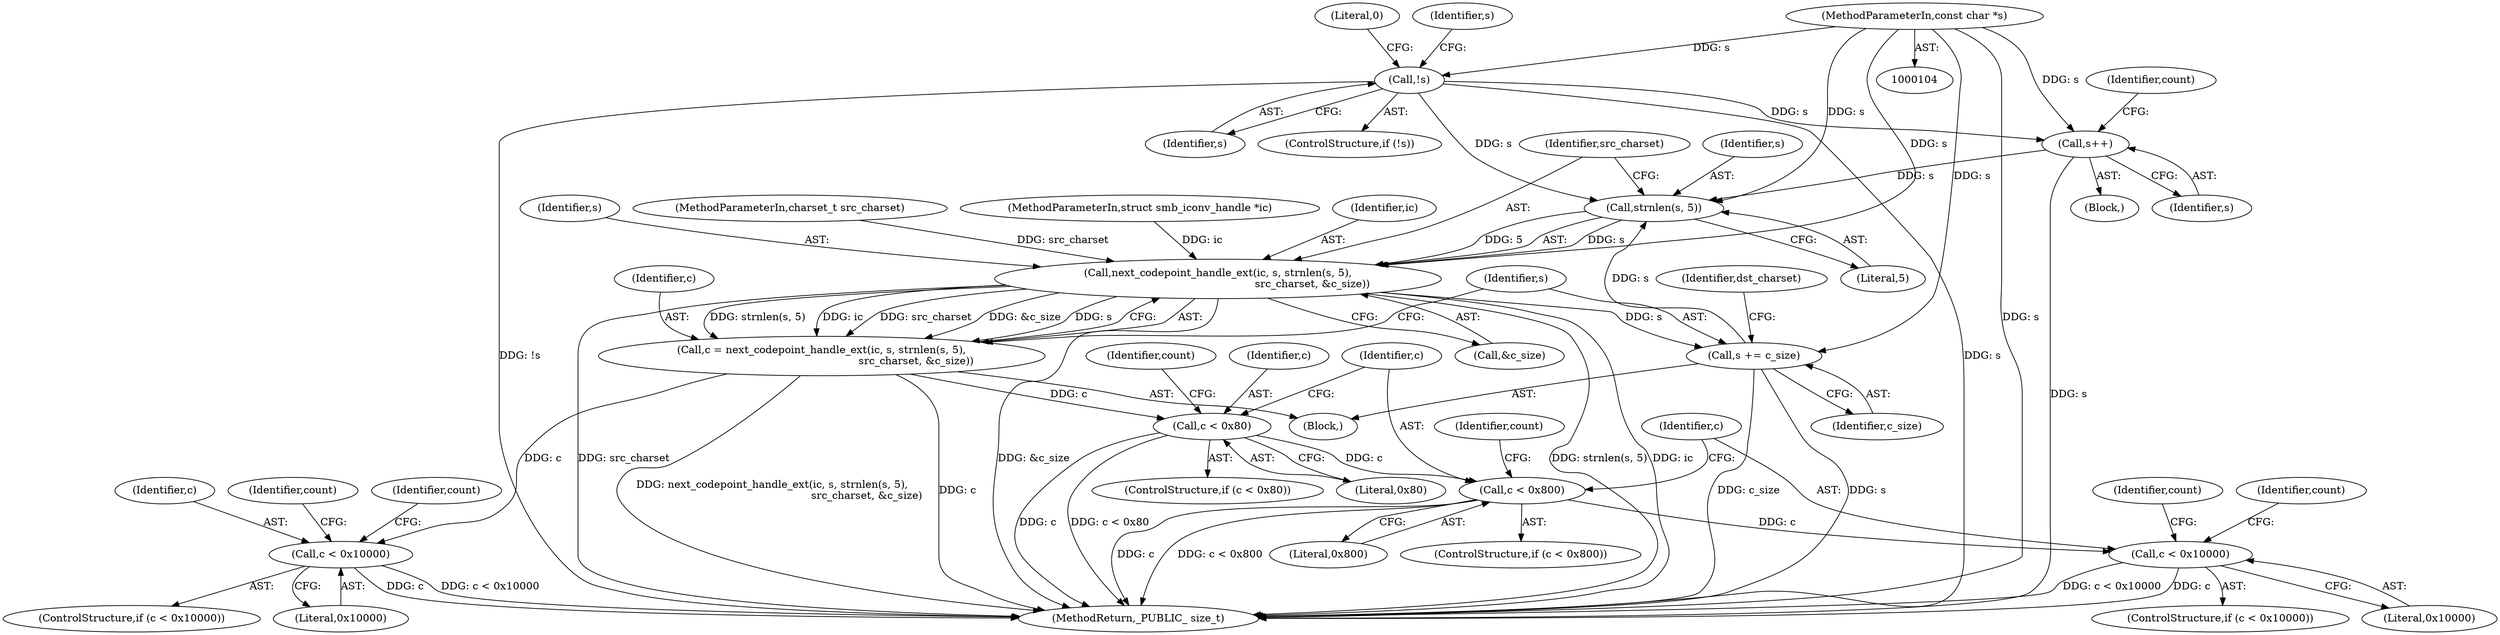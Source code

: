 digraph "0_samba_ba5dbda6d0174a59d221c45cca52ecd232820d48_0@pointer" {
"1000150" [label="(Call,s++)"];
"1000133" [label="(Call,!s)"];
"1000106" [label="(MethodParameterIn,const char *s)"];
"1000172" [label="(Call,strnlen(s, 5))"];
"1000169" [label="(Call,next_codepoint_handle_ext(ic, s, strnlen(s, 5),\n                                                         src_charset, &c_size))"];
"1000167" [label="(Call,c = next_codepoint_handle_ext(ic, s, strnlen(s, 5),\n                                                         src_charset, &c_size))"];
"1000187" [label="(Call,c < 0x10000)"];
"1000202" [label="(Call,c < 0x80)"];
"1000211" [label="(Call,c < 0x800)"];
"1000220" [label="(Call,c < 0x10000)"];
"1000178" [label="(Call,s += c_size)"];
"1000187" [label="(Call,c < 0x10000)"];
"1000105" [label="(MethodParameterIn,struct smb_iconv_handle *ic)"];
"1000219" [label="(ControlStructure,if (c < 0x10000))"];
"1000203" [label="(Identifier,c)"];
"1000192" [label="(Identifier,count)"];
"1000172" [label="(Call,strnlen(s, 5))"];
"1000186" [label="(ControlStructure,if (c < 0x10000))"];
"1000212" [label="(Identifier,c)"];
"1000189" [label="(Literal,0x10000)"];
"1000222" [label="(Literal,0x10000)"];
"1000170" [label="(Identifier,ic)"];
"1000137" [label="(Literal,0)"];
"1000221" [label="(Identifier,c)"];
"1000150" [label="(Call,s++)"];
"1000175" [label="(Identifier,src_charset)"];
"1000164" [label="(Block,)"];
"1000197" [label="(Identifier,count)"];
"1000168" [label="(Identifier,c)"];
"1000204" [label="(Literal,0x80)"];
"1000176" [label="(Call,&c_size)"];
"1000230" [label="(Identifier,count)"];
"1000134" [label="(Identifier,s)"];
"1000180" [label="(Identifier,c_size)"];
"1000167" [label="(Call,c = next_codepoint_handle_ext(ic, s, strnlen(s, 5),\n                                                         src_charset, &c_size))"];
"1000132" [label="(ControlStructure,if (!s))"];
"1000178" [label="(Call,s += c_size)"];
"1000174" [label="(Literal,5)"];
"1000220" [label="(Call,c < 0x10000)"];
"1000225" [label="(Identifier,count)"];
"1000188" [label="(Identifier,c)"];
"1000106" [label="(MethodParameterIn,const char *s)"];
"1000169" [label="(Call,next_codepoint_handle_ext(ic, s, strnlen(s, 5),\n                                                         src_charset, &c_size))"];
"1000211" [label="(Call,c < 0x800)"];
"1000153" [label="(Identifier,count)"];
"1000171" [label="(Identifier,s)"];
"1000213" [label="(Literal,0x800)"];
"1000173" [label="(Identifier,s)"];
"1000149" [label="(Block,)"];
"1000207" [label="(Identifier,count)"];
"1000239" [label="(MethodReturn,_PUBLIC_ size_t)"];
"1000151" [label="(Identifier,s)"];
"1000179" [label="(Identifier,s)"];
"1000141" [label="(Identifier,s)"];
"1000107" [label="(MethodParameterIn,charset_t src_charset)"];
"1000216" [label="(Identifier,count)"];
"1000202" [label="(Call,c < 0x80)"];
"1000133" [label="(Call,!s)"];
"1000201" [label="(ControlStructure,if (c < 0x80))"];
"1000210" [label="(ControlStructure,if (c < 0x800))"];
"1000182" [label="(Identifier,dst_charset)"];
"1000150" -> "1000149"  [label="AST: "];
"1000150" -> "1000151"  [label="CFG: "];
"1000151" -> "1000150"  [label="AST: "];
"1000153" -> "1000150"  [label="CFG: "];
"1000150" -> "1000239"  [label="DDG: s"];
"1000133" -> "1000150"  [label="DDG: s"];
"1000106" -> "1000150"  [label="DDG: s"];
"1000150" -> "1000172"  [label="DDG: s"];
"1000133" -> "1000132"  [label="AST: "];
"1000133" -> "1000134"  [label="CFG: "];
"1000134" -> "1000133"  [label="AST: "];
"1000137" -> "1000133"  [label="CFG: "];
"1000141" -> "1000133"  [label="CFG: "];
"1000133" -> "1000239"  [label="DDG: s"];
"1000133" -> "1000239"  [label="DDG: !s"];
"1000106" -> "1000133"  [label="DDG: s"];
"1000133" -> "1000172"  [label="DDG: s"];
"1000106" -> "1000104"  [label="AST: "];
"1000106" -> "1000239"  [label="DDG: s"];
"1000106" -> "1000169"  [label="DDG: s"];
"1000106" -> "1000172"  [label="DDG: s"];
"1000106" -> "1000178"  [label="DDG: s"];
"1000172" -> "1000169"  [label="AST: "];
"1000172" -> "1000174"  [label="CFG: "];
"1000173" -> "1000172"  [label="AST: "];
"1000174" -> "1000172"  [label="AST: "];
"1000175" -> "1000172"  [label="CFG: "];
"1000172" -> "1000169"  [label="DDG: s"];
"1000172" -> "1000169"  [label="DDG: 5"];
"1000178" -> "1000172"  [label="DDG: s"];
"1000169" -> "1000167"  [label="AST: "];
"1000169" -> "1000176"  [label="CFG: "];
"1000170" -> "1000169"  [label="AST: "];
"1000171" -> "1000169"  [label="AST: "];
"1000175" -> "1000169"  [label="AST: "];
"1000176" -> "1000169"  [label="AST: "];
"1000167" -> "1000169"  [label="CFG: "];
"1000169" -> "1000239"  [label="DDG: &c_size"];
"1000169" -> "1000239"  [label="DDG: strnlen(s, 5)"];
"1000169" -> "1000239"  [label="DDG: ic"];
"1000169" -> "1000239"  [label="DDG: src_charset"];
"1000169" -> "1000167"  [label="DDG: strnlen(s, 5)"];
"1000169" -> "1000167"  [label="DDG: ic"];
"1000169" -> "1000167"  [label="DDG: src_charset"];
"1000169" -> "1000167"  [label="DDG: &c_size"];
"1000169" -> "1000167"  [label="DDG: s"];
"1000105" -> "1000169"  [label="DDG: ic"];
"1000107" -> "1000169"  [label="DDG: src_charset"];
"1000169" -> "1000178"  [label="DDG: s"];
"1000167" -> "1000164"  [label="AST: "];
"1000168" -> "1000167"  [label="AST: "];
"1000179" -> "1000167"  [label="CFG: "];
"1000167" -> "1000239"  [label="DDG: c"];
"1000167" -> "1000239"  [label="DDG: next_codepoint_handle_ext(ic, s, strnlen(s, 5),\n                                                         src_charset, &c_size)"];
"1000167" -> "1000187"  [label="DDG: c"];
"1000167" -> "1000202"  [label="DDG: c"];
"1000187" -> "1000186"  [label="AST: "];
"1000187" -> "1000189"  [label="CFG: "];
"1000188" -> "1000187"  [label="AST: "];
"1000189" -> "1000187"  [label="AST: "];
"1000192" -> "1000187"  [label="CFG: "];
"1000197" -> "1000187"  [label="CFG: "];
"1000187" -> "1000239"  [label="DDG: c"];
"1000187" -> "1000239"  [label="DDG: c < 0x10000"];
"1000202" -> "1000201"  [label="AST: "];
"1000202" -> "1000204"  [label="CFG: "];
"1000203" -> "1000202"  [label="AST: "];
"1000204" -> "1000202"  [label="AST: "];
"1000207" -> "1000202"  [label="CFG: "];
"1000212" -> "1000202"  [label="CFG: "];
"1000202" -> "1000239"  [label="DDG: c"];
"1000202" -> "1000239"  [label="DDG: c < 0x80"];
"1000202" -> "1000211"  [label="DDG: c"];
"1000211" -> "1000210"  [label="AST: "];
"1000211" -> "1000213"  [label="CFG: "];
"1000212" -> "1000211"  [label="AST: "];
"1000213" -> "1000211"  [label="AST: "];
"1000216" -> "1000211"  [label="CFG: "];
"1000221" -> "1000211"  [label="CFG: "];
"1000211" -> "1000239"  [label="DDG: c"];
"1000211" -> "1000239"  [label="DDG: c < 0x800"];
"1000211" -> "1000220"  [label="DDG: c"];
"1000220" -> "1000219"  [label="AST: "];
"1000220" -> "1000222"  [label="CFG: "];
"1000221" -> "1000220"  [label="AST: "];
"1000222" -> "1000220"  [label="AST: "];
"1000225" -> "1000220"  [label="CFG: "];
"1000230" -> "1000220"  [label="CFG: "];
"1000220" -> "1000239"  [label="DDG: c"];
"1000220" -> "1000239"  [label="DDG: c < 0x10000"];
"1000178" -> "1000164"  [label="AST: "];
"1000178" -> "1000180"  [label="CFG: "];
"1000179" -> "1000178"  [label="AST: "];
"1000180" -> "1000178"  [label="AST: "];
"1000182" -> "1000178"  [label="CFG: "];
"1000178" -> "1000239"  [label="DDG: s"];
"1000178" -> "1000239"  [label="DDG: c_size"];
}
